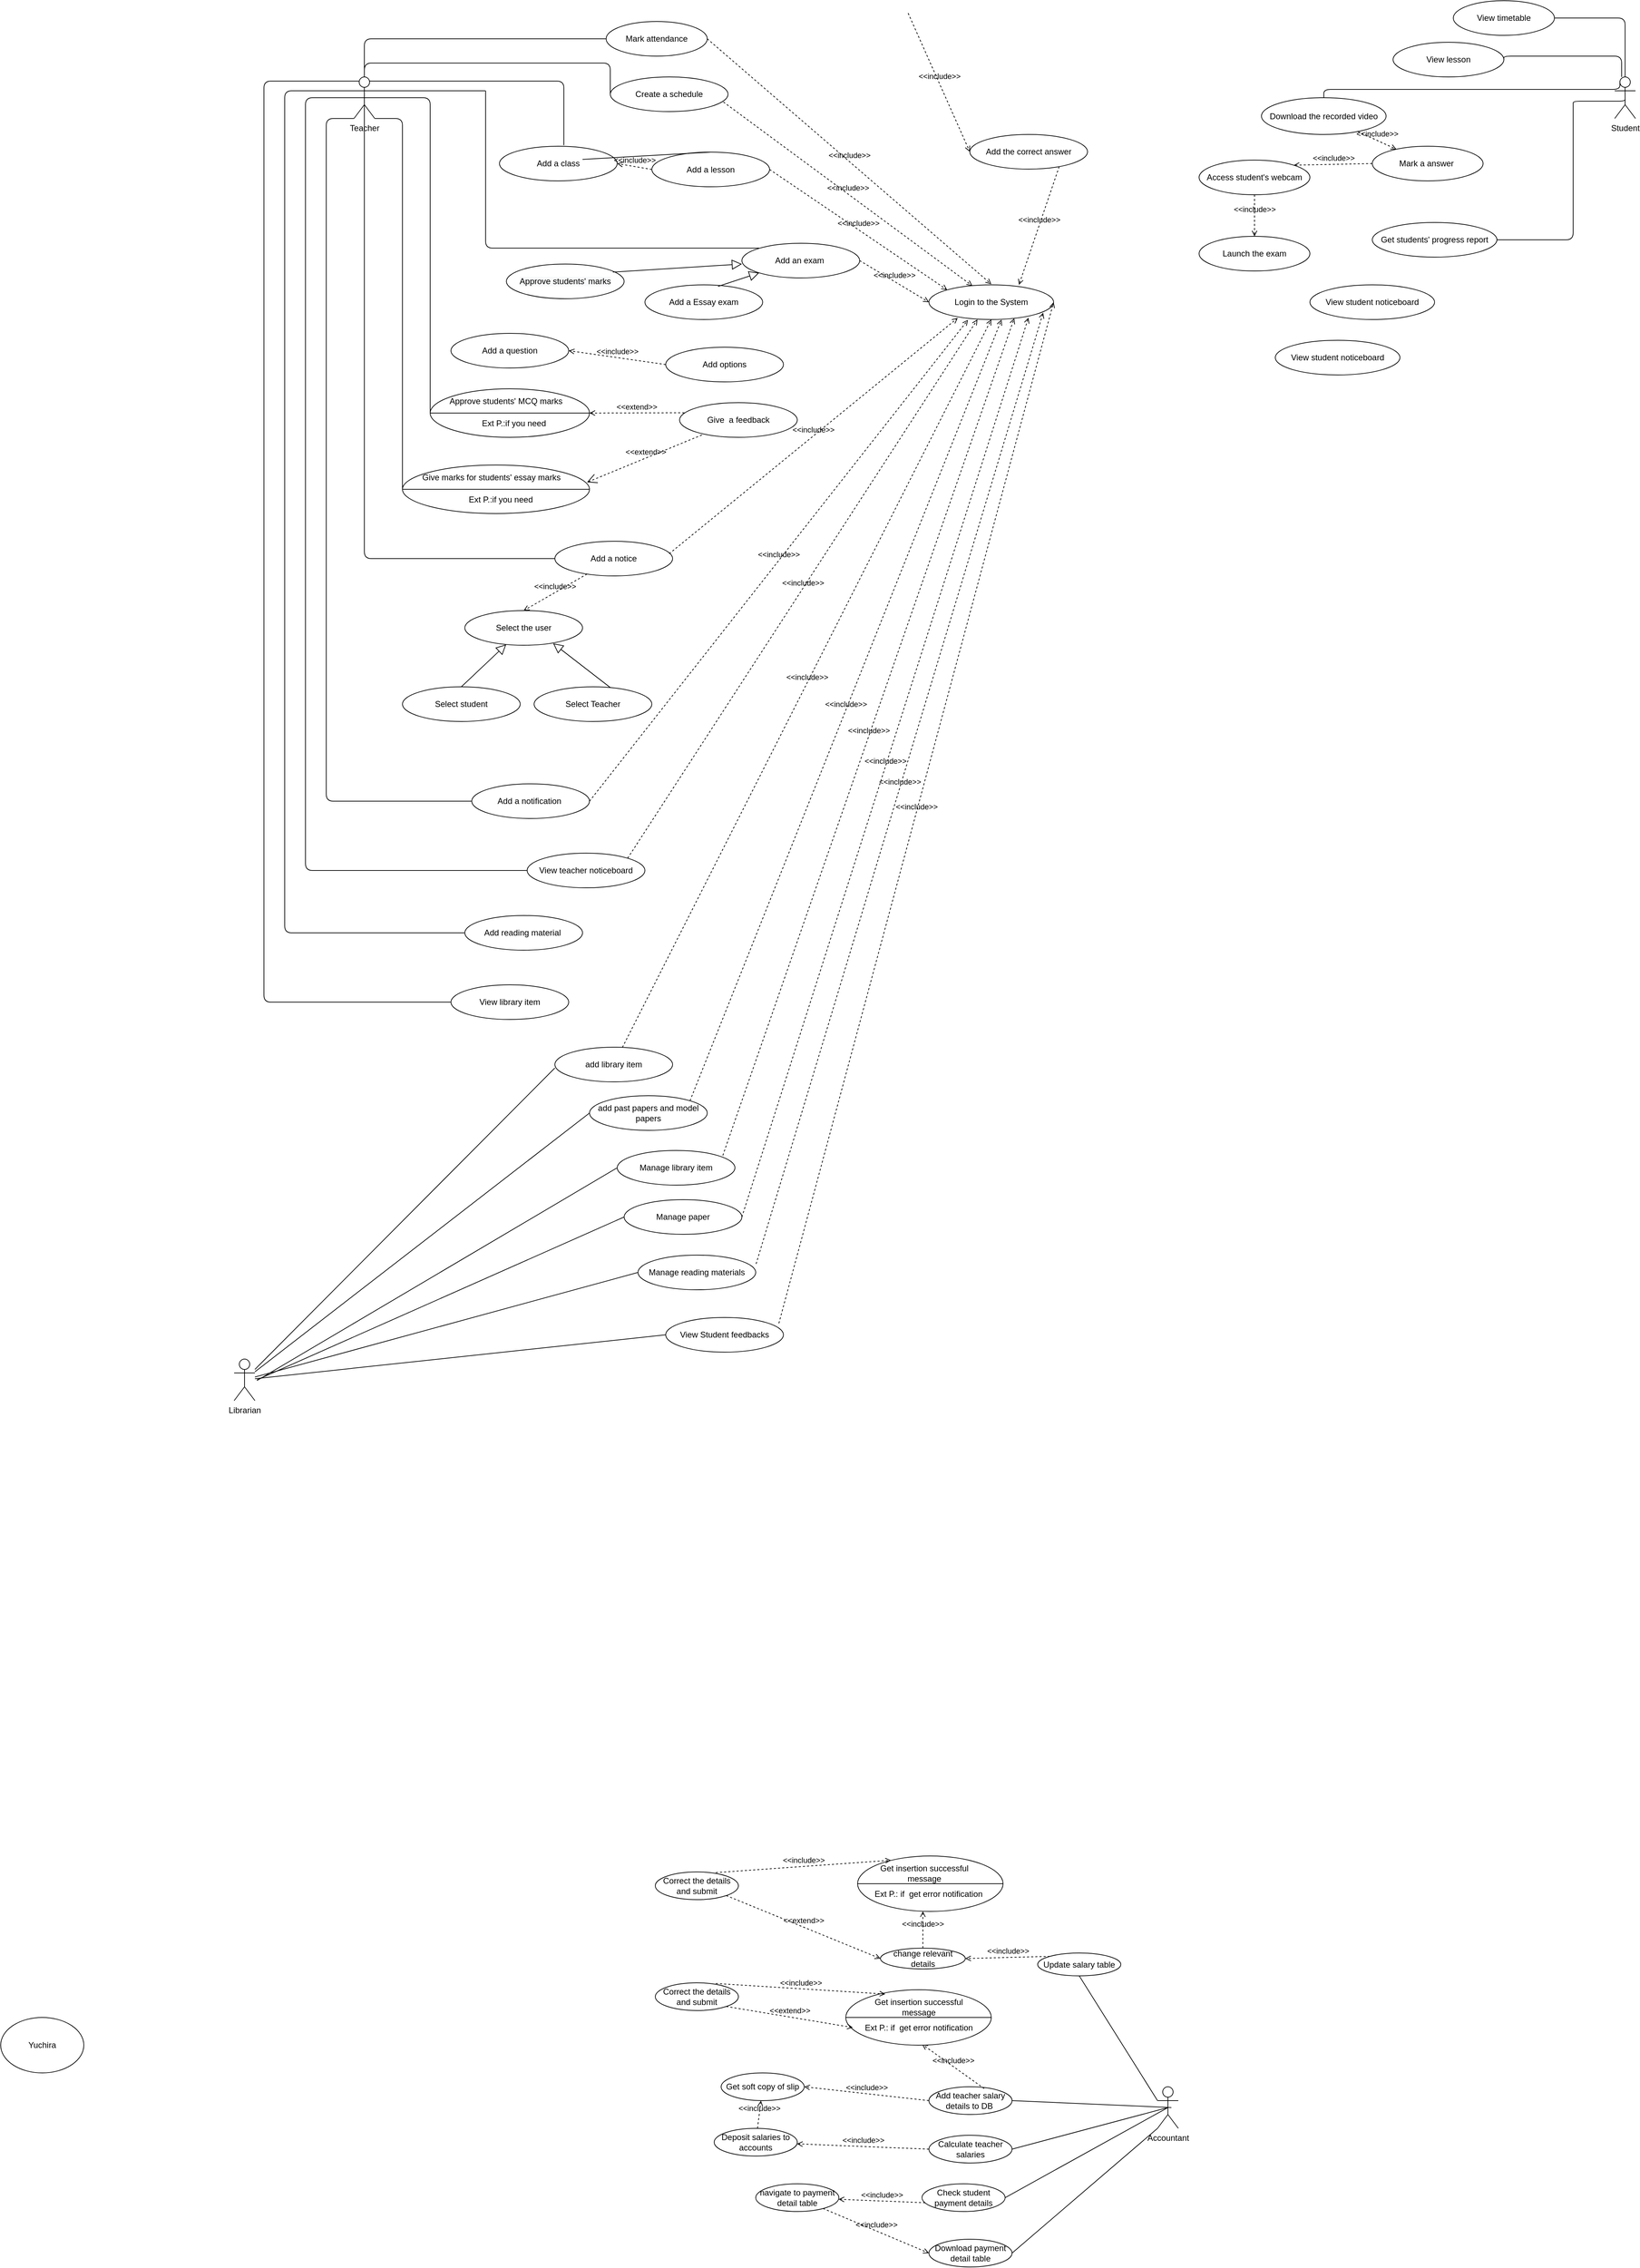 <mxfile version="14.9.8" type="github">
  <diagram id="4McjJYbZN8BIUwtswG4Y" name="Page-1">
    <mxGraphModel dx="2048" dy="686" grid="1" gridSize="10" guides="1" tooltips="1" connect="1" arrows="1" fold="1" page="1" pageScale="1" pageWidth="827" pageHeight="1169" math="0" shadow="0">
      <root>
        <mxCell id="0" />
        <mxCell id="1" parent="0" />
        <mxCell id="UF2nYOWphOUwnpRi0saQ-10" value="Teacher" style="shape=umlActor;verticalLabelPosition=bottom;verticalAlign=top;html=1;outlineConnect=0;" vertex="1" parent="1">
          <mxGeometry x="-280" y="180" width="30" height="60" as="geometry" />
        </mxCell>
        <mxCell id="UF2nYOWphOUwnpRi0saQ-15" value="Mark attendance" style="ellipse;whiteSpace=wrap;html=1;" vertex="1" parent="1">
          <mxGeometry x="84" y="100" width="146" height="50" as="geometry" />
        </mxCell>
        <mxCell id="UF2nYOWphOUwnpRi0saQ-16" value="Login to the System" style="ellipse;whiteSpace=wrap;html=1;" vertex="1" parent="1">
          <mxGeometry x="550" y="480" width="180" height="50" as="geometry" />
        </mxCell>
        <mxCell id="UF2nYOWphOUwnpRi0saQ-17" value="&amp;lt;&amp;lt;include&amp;gt;&amp;gt;" style="html=1;verticalAlign=bottom;labelBackgroundColor=none;endArrow=open;endFill=0;dashed=1;exitX=1;exitY=0.5;exitDx=0;exitDy=0;" edge="1" parent="1" source="UF2nYOWphOUwnpRi0saQ-15">
          <mxGeometry width="160" relative="1" as="geometry">
            <mxPoint x="110" y="100" as="sourcePoint" />
            <mxPoint x="640" y="479" as="targetPoint" />
          </mxGeometry>
        </mxCell>
        <mxCell id="UF2nYOWphOUwnpRi0saQ-20" value="Create a schedule" style="ellipse;whiteSpace=wrap;html=1;" vertex="1" parent="1">
          <mxGeometry x="90" y="180" width="170" height="50" as="geometry" />
        </mxCell>
        <mxCell id="UF2nYOWphOUwnpRi0saQ-21" value="&amp;lt;&amp;lt;include&amp;gt;&amp;gt;" style="html=1;verticalAlign=bottom;labelBackgroundColor=none;endArrow=open;endFill=0;dashed=1;exitX=0.961;exitY=0.724;exitDx=0;exitDy=0;entryX=0.348;entryY=0.028;entryDx=0;entryDy=0;exitPerimeter=0;entryPerimeter=0;" edge="1" parent="1" source="UF2nYOWphOUwnpRi0saQ-20" target="UF2nYOWphOUwnpRi0saQ-16">
          <mxGeometry width="160" relative="1" as="geometry">
            <mxPoint x="310" y="210" as="sourcePoint" />
            <mxPoint x="610" y="460" as="targetPoint" />
          </mxGeometry>
        </mxCell>
        <mxCell id="UF2nYOWphOUwnpRi0saQ-31" value="Add a lesson" style="ellipse;whiteSpace=wrap;html=1;" vertex="1" parent="1">
          <mxGeometry x="150" y="288.5" width="170" height="50" as="geometry" />
        </mxCell>
        <mxCell id="UF2nYOWphOUwnpRi0saQ-32" value="&amp;lt;&amp;lt;include&amp;gt;&amp;gt;" style="html=1;verticalAlign=bottom;labelBackgroundColor=none;endArrow=open;endFill=0;dashed=1;entryX=0;entryY=0;entryDx=0;entryDy=0;exitX=1;exitY=0.5;exitDx=0;exitDy=0;" edge="1" parent="1" source="UF2nYOWphOUwnpRi0saQ-31" target="UF2nYOWphOUwnpRi0saQ-16">
          <mxGeometry width="160" relative="1" as="geometry">
            <mxPoint x="390" y="220" as="sourcePoint" />
            <mxPoint x="550" y="220" as="targetPoint" />
          </mxGeometry>
        </mxCell>
        <mxCell id="UF2nYOWphOUwnpRi0saQ-33" value="Add a class" style="ellipse;whiteSpace=wrap;html=1;" vertex="1" parent="1">
          <mxGeometry x="-70" y="280" width="170" height="50" as="geometry" />
        </mxCell>
        <mxCell id="UF2nYOWphOUwnpRi0saQ-34" value="&amp;lt;&amp;lt;include&amp;gt;&amp;gt;" style="html=1;verticalAlign=bottom;labelBackgroundColor=none;endArrow=open;endFill=0;dashed=1;exitX=0;exitY=0.5;exitDx=0;exitDy=0;entryX=1;entryY=0.5;entryDx=0;entryDy=0;" edge="1" parent="1" source="UF2nYOWphOUwnpRi0saQ-31" target="UF2nYOWphOUwnpRi0saQ-33">
          <mxGeometry width="160" relative="1" as="geometry">
            <mxPoint x="330" y="290" as="sourcePoint" />
            <mxPoint x="490" y="290" as="targetPoint" />
          </mxGeometry>
        </mxCell>
        <mxCell id="UF2nYOWphOUwnpRi0saQ-37" value="Add an exam&amp;nbsp;" style="ellipse;whiteSpace=wrap;html=1;" vertex="1" parent="1">
          <mxGeometry x="280" y="420" width="170" height="50" as="geometry" />
        </mxCell>
        <mxCell id="UF2nYOWphOUwnpRi0saQ-38" value="&amp;lt;&amp;lt;include&amp;gt;&amp;gt;" style="html=1;verticalAlign=bottom;labelBackgroundColor=none;endArrow=open;endFill=0;dashed=1;exitX=1;exitY=0.5;exitDx=0;exitDy=0;entryX=0;entryY=0.5;entryDx=0;entryDy=0;" edge="1" parent="1" source="UF2nYOWphOUwnpRi0saQ-37" target="UF2nYOWphOUwnpRi0saQ-16">
          <mxGeometry width="160" relative="1" as="geometry">
            <mxPoint x="400" y="440" as="sourcePoint" />
            <mxPoint x="560" y="500" as="targetPoint" />
          </mxGeometry>
        </mxCell>
        <mxCell id="UF2nYOWphOUwnpRi0saQ-39" value="&lt;span style=&quot;color: rgb(0 , 0 , 0) ; font-family: &amp;#34;helvetica&amp;#34; ; font-size: 12px ; font-style: normal ; font-weight: 400 ; letter-spacing: normal ; text-align: center ; text-indent: 0px ; text-transform: none ; word-spacing: 0px ; background-color: rgb(248 , 249 , 250) ; display: inline ; float: none&quot;&gt;Approve students&#39; marks&lt;/span&gt;" style="ellipse;whiteSpace=wrap;html=1;" vertex="1" parent="1">
          <mxGeometry x="-60" y="450" width="170" height="50" as="geometry" />
        </mxCell>
        <mxCell id="UF2nYOWphOUwnpRi0saQ-40" value="Add a Essay exam" style="ellipse;whiteSpace=wrap;html=1;" vertex="1" parent="1">
          <mxGeometry x="140" y="480" width="170" height="50" as="geometry" />
        </mxCell>
        <mxCell id="UF2nYOWphOUwnpRi0saQ-43" value="" style="edgeStyle=none;html=1;endSize=12;endArrow=block;endFill=0;exitX=0.904;exitY=0.232;exitDx=0;exitDy=0;exitPerimeter=0;" edge="1" parent="1" source="UF2nYOWphOUwnpRi0saQ-39">
          <mxGeometry width="160" relative="1" as="geometry">
            <mxPoint x="310" y="630" as="sourcePoint" />
            <mxPoint x="280" y="450" as="targetPoint" />
          </mxGeometry>
        </mxCell>
        <mxCell id="UF2nYOWphOUwnpRi0saQ-44" value="" style="edgeStyle=none;html=1;endSize=12;endArrow=block;endFill=0;exitX=0.621;exitY=0.045;exitDx=0;exitDy=0;entryX=0;entryY=1;entryDx=0;entryDy=0;exitPerimeter=0;" edge="1" parent="1" source="UF2nYOWphOUwnpRi0saQ-40" target="UF2nYOWphOUwnpRi0saQ-37">
          <mxGeometry width="160" relative="1" as="geometry">
            <mxPoint x="510" y="480" as="sourcePoint" />
            <mxPoint x="410" y="463" as="targetPoint" />
          </mxGeometry>
        </mxCell>
        <mxCell id="UF2nYOWphOUwnpRi0saQ-45" value="&lt;span&gt;Add options&lt;/span&gt;" style="ellipse;whiteSpace=wrap;html=1;" vertex="1" parent="1">
          <mxGeometry x="170" y="570" width="170" height="50" as="geometry" />
        </mxCell>
        <mxCell id="UF2nYOWphOUwnpRi0saQ-46" value="&amp;lt;&amp;lt;include&amp;gt;&amp;gt;" style="html=1;verticalAlign=bottom;labelBackgroundColor=none;endArrow=open;endFill=0;dashed=1;entryX=0;entryY=0.5;entryDx=0;entryDy=0;" edge="1" parent="1" target="UF2nYOWphOUwnpRi0saQ-139">
          <mxGeometry width="160" relative="1" as="geometry">
            <mxPoint x="520" y="88" as="sourcePoint" />
            <mxPoint x="640" y="600" as="targetPoint" />
          </mxGeometry>
        </mxCell>
        <mxCell id="UF2nYOWphOUwnpRi0saQ-48" value="Give&amp;nbsp; a feedback" style="ellipse;whiteSpace=wrap;html=1;" vertex="1" parent="1">
          <mxGeometry x="190" y="650" width="170" height="50" as="geometry" />
        </mxCell>
        <mxCell id="UF2nYOWphOUwnpRi0saQ-49" value="&amp;lt;&amp;lt;extend&amp;gt;&amp;gt;" style="html=1;verticalAlign=bottom;labelBackgroundColor=none;endArrow=open;endFill=0;dashed=1;exitX=0.041;exitY=0.292;exitDx=0;exitDy=0;exitPerimeter=0;" edge="1" parent="1" source="UF2nYOWphOUwnpRi0saQ-48" target="UF2nYOWphOUwnpRi0saQ-47">
          <mxGeometry width="160" relative="1" as="geometry">
            <mxPoint x="120" y="700" as="sourcePoint" />
            <mxPoint x="120" y="595" as="targetPoint" />
          </mxGeometry>
        </mxCell>
        <mxCell id="UF2nYOWphOUwnpRi0saQ-54" value="" style="group" vertex="1" connectable="0" parent="1">
          <mxGeometry x="-170" y="630" width="230" height="70" as="geometry" />
        </mxCell>
        <mxCell id="UF2nYOWphOUwnpRi0saQ-47" value="" style="ellipse;whiteSpace=wrap;html=1;" vertex="1" parent="UF2nYOWphOUwnpRi0saQ-54">
          <mxGeometry width="230.0" height="70" as="geometry" />
        </mxCell>
        <mxCell id="UF2nYOWphOUwnpRi0saQ-53" value="" style="group" vertex="1" connectable="0" parent="UF2nYOWphOUwnpRi0saQ-54">
          <mxGeometry x="23" y="5" width="207.0" height="55" as="geometry" />
        </mxCell>
        <mxCell id="UF2nYOWphOUwnpRi0saQ-50" value="" style="endArrow=none;html=1;exitX=0;exitY=0.5;exitDx=0;exitDy=0;" edge="1" parent="UF2nYOWphOUwnpRi0saQ-53" source="UF2nYOWphOUwnpRi0saQ-47">
          <mxGeometry width="50" height="50" relative="1" as="geometry">
            <mxPoint x="23" y="65" as="sourcePoint" />
            <mxPoint x="207.0" y="30" as="targetPoint" />
          </mxGeometry>
        </mxCell>
        <mxCell id="UF2nYOWphOUwnpRi0saQ-51" value="Approve students&#39; MCQ marks" style="text;html=1;strokeColor=none;fillColor=none;align=center;verticalAlign=middle;whiteSpace=wrap;rounded=0;" vertex="1" parent="UF2nYOWphOUwnpRi0saQ-53">
          <mxGeometry width="172.5" height="25" as="geometry" />
        </mxCell>
        <mxCell id="UF2nYOWphOUwnpRi0saQ-52" value="Ext P.:if you need" style="text;html=1;strokeColor=none;fillColor=none;align=center;verticalAlign=middle;whiteSpace=wrap;rounded=0;" vertex="1" parent="UF2nYOWphOUwnpRi0saQ-53">
          <mxGeometry x="23" y="35" width="149.5" height="20" as="geometry" />
        </mxCell>
        <mxCell id="UF2nYOWphOUwnpRi0saQ-78" value="" style="group" vertex="1" connectable="0" parent="1">
          <mxGeometry x="-210" y="740" width="270" height="70" as="geometry" />
        </mxCell>
        <mxCell id="UF2nYOWphOUwnpRi0saQ-79" value="" style="ellipse;whiteSpace=wrap;html=1;" vertex="1" parent="UF2nYOWphOUwnpRi0saQ-78">
          <mxGeometry width="270.0" height="70" as="geometry" />
        </mxCell>
        <mxCell id="UF2nYOWphOUwnpRi0saQ-80" value="" style="group" vertex="1" connectable="0" parent="UF2nYOWphOUwnpRi0saQ-78">
          <mxGeometry x="27" y="5.0" width="243.0" height="55.0" as="geometry" />
        </mxCell>
        <mxCell id="UF2nYOWphOUwnpRi0saQ-81" value="" style="endArrow=none;html=1;exitX=0;exitY=0.5;exitDx=0;exitDy=0;" edge="1" parent="UF2nYOWphOUwnpRi0saQ-80" source="UF2nYOWphOUwnpRi0saQ-79">
          <mxGeometry width="50" height="50" relative="1" as="geometry">
            <mxPoint x="27" y="65.0" as="sourcePoint" />
            <mxPoint x="243.0" y="30" as="targetPoint" />
          </mxGeometry>
        </mxCell>
        <mxCell id="UF2nYOWphOUwnpRi0saQ-82" value="Give marks for students&#39; essay marks" style="text;html=1;strokeColor=none;fillColor=none;align=center;verticalAlign=middle;whiteSpace=wrap;rounded=0;" vertex="1" parent="UF2nYOWphOUwnpRi0saQ-80">
          <mxGeometry width="202.5" height="25.0" as="geometry" />
        </mxCell>
        <mxCell id="UF2nYOWphOUwnpRi0saQ-83" value="Ext P.:if you need" style="text;html=1;strokeColor=none;fillColor=none;align=center;verticalAlign=middle;whiteSpace=wrap;rounded=0;" vertex="1" parent="UF2nYOWphOUwnpRi0saQ-80">
          <mxGeometry x="27" y="35" width="175.5" height="20.0" as="geometry" />
        </mxCell>
        <mxCell id="UF2nYOWphOUwnpRi0saQ-85" value="&amp;lt;&amp;lt;extend&amp;gt;&amp;gt;" style="edgeStyle=none;html=1;startArrow=open;endArrow=none;startSize=12;verticalAlign=bottom;dashed=1;labelBackgroundColor=none;exitX=0.987;exitY=0.355;exitDx=0;exitDy=0;exitPerimeter=0;" edge="1" parent="1" source="UF2nYOWphOUwnpRi0saQ-79" target="UF2nYOWphOUwnpRi0saQ-48">
          <mxGeometry width="160" relative="1" as="geometry">
            <mxPoint x="70" y="770" as="sourcePoint" />
            <mxPoint x="260" y="715" as="targetPoint" />
          </mxGeometry>
        </mxCell>
        <mxCell id="UF2nYOWphOUwnpRi0saQ-89" value="Add a notice" style="ellipse;whiteSpace=wrap;html=1;" vertex="1" parent="1">
          <mxGeometry x="10" y="850" width="170" height="50" as="geometry" />
        </mxCell>
        <mxCell id="UF2nYOWphOUwnpRi0saQ-91" value="&amp;lt;&amp;lt;include&amp;gt;&amp;gt;" style="edgeStyle=none;html=1;endArrow=open;verticalAlign=bottom;dashed=1;labelBackgroundColor=none;exitX=0.971;exitY=0.36;exitDx=0;exitDy=0;exitPerimeter=0;entryX=0.231;entryY=0.956;entryDx=0;entryDy=0;entryPerimeter=0;" edge="1" parent="1" source="UF2nYOWphOUwnpRi0saQ-89" target="UF2nYOWphOUwnpRi0saQ-16">
          <mxGeometry width="160" relative="1" as="geometry">
            <mxPoint x="250" y="795" as="sourcePoint" />
            <mxPoint x="630" y="530" as="targetPoint" />
          </mxGeometry>
        </mxCell>
        <mxCell id="UF2nYOWphOUwnpRi0saQ-94" value="Add a notification&amp;nbsp;" style="ellipse;whiteSpace=wrap;html=1;" vertex="1" parent="1">
          <mxGeometry x="-110" y="1200" width="170" height="50" as="geometry" />
        </mxCell>
        <mxCell id="UF2nYOWphOUwnpRi0saQ-95" value="&amp;lt;&amp;lt;include&amp;gt;&amp;gt;" style="edgeStyle=none;html=1;endArrow=open;verticalAlign=bottom;dashed=1;labelBackgroundColor=none;exitX=1;exitY=0.5;exitDx=0;exitDy=0;entryX=0.313;entryY=1.012;entryDx=0;entryDy=0;entryPerimeter=0;" edge="1" parent="1" source="UF2nYOWphOUwnpRi0saQ-94" target="UF2nYOWphOUwnpRi0saQ-16">
          <mxGeometry width="160" relative="1" as="geometry">
            <mxPoint x="280" y="845" as="sourcePoint" />
            <mxPoint x="660" y="530" as="targetPoint" />
          </mxGeometry>
        </mxCell>
        <mxCell id="UF2nYOWphOUwnpRi0saQ-96" value="View teacher noticeboard" style="ellipse;whiteSpace=wrap;html=1;" vertex="1" parent="1">
          <mxGeometry x="-30" y="1300" width="170" height="50" as="geometry" />
        </mxCell>
        <mxCell id="UF2nYOWphOUwnpRi0saQ-97" value="&amp;lt;&amp;lt;include&amp;gt;&amp;gt;" style="edgeStyle=none;html=1;endArrow=open;verticalAlign=bottom;dashed=1;labelBackgroundColor=none;exitX=1;exitY=0;exitDx=0;exitDy=0;entryX=0.389;entryY=1;entryDx=0;entryDy=0;entryPerimeter=0;" edge="1" parent="1" source="UF2nYOWphOUwnpRi0saQ-96" target="UF2nYOWphOUwnpRi0saQ-16">
          <mxGeometry width="160" relative="1" as="geometry">
            <mxPoint x="248" y="895" as="sourcePoint" />
            <mxPoint x="700" y="520" as="targetPoint" />
          </mxGeometry>
        </mxCell>
        <mxCell id="UF2nYOWphOUwnpRi0saQ-100" value="Select the user" style="ellipse;whiteSpace=wrap;html=1;" vertex="1" parent="1">
          <mxGeometry x="-120" y="950" width="170" height="50" as="geometry" />
        </mxCell>
        <mxCell id="UF2nYOWphOUwnpRi0saQ-101" value="&amp;lt;&amp;lt;include&amp;gt;&amp;gt;" style="html=1;verticalAlign=bottom;labelBackgroundColor=none;endArrow=open;endFill=0;dashed=1;entryX=0.5;entryY=0;entryDx=0;entryDy=0;" edge="1" parent="1" source="UF2nYOWphOUwnpRi0saQ-89" target="UF2nYOWphOUwnpRi0saQ-100">
          <mxGeometry width="160" relative="1" as="geometry">
            <mxPoint y="920" as="sourcePoint" />
            <mxPoint x="40" y="920" as="targetPoint" />
          </mxGeometry>
        </mxCell>
        <mxCell id="UF2nYOWphOUwnpRi0saQ-103" value="Select Teacher" style="ellipse;whiteSpace=wrap;html=1;" vertex="1" parent="1">
          <mxGeometry x="-20" y="1060" width="170" height="50" as="geometry" />
        </mxCell>
        <mxCell id="UF2nYOWphOUwnpRi0saQ-104" value="Select student" style="ellipse;whiteSpace=wrap;html=1;" vertex="1" parent="1">
          <mxGeometry x="-210" y="1060" width="170" height="50" as="geometry" />
        </mxCell>
        <mxCell id="UF2nYOWphOUwnpRi0saQ-105" value="" style="edgeStyle=none;html=1;endSize=12;endArrow=block;endFill=0;exitX=0.5;exitY=0;exitDx=0;exitDy=0;" edge="1" parent="1" source="UF2nYOWphOUwnpRi0saQ-104" target="UF2nYOWphOUwnpRi0saQ-100">
          <mxGeometry width="160" relative="1" as="geometry">
            <mxPoint x="-190" y="1210" as="sourcePoint" />
            <mxPoint x="-30" y="1210" as="targetPoint" />
          </mxGeometry>
        </mxCell>
        <mxCell id="UF2nYOWphOUwnpRi0saQ-106" value="" style="edgeStyle=none;html=1;endSize=12;endArrow=block;endFill=0;entryX=0.75;entryY=0.946;entryDx=0;entryDy=0;entryPerimeter=0;exitX=0.649;exitY=0.026;exitDx=0;exitDy=0;exitPerimeter=0;" edge="1" parent="1" source="UF2nYOWphOUwnpRi0saQ-103" target="UF2nYOWphOUwnpRi0saQ-100">
          <mxGeometry width="160" relative="1" as="geometry">
            <mxPoint x="50" y="1010" as="sourcePoint" />
            <mxPoint x="210" y="1010" as="targetPoint" />
          </mxGeometry>
        </mxCell>
        <mxCell id="UF2nYOWphOUwnpRi0saQ-108" value="Add reading material&amp;nbsp;" style="ellipse;whiteSpace=wrap;html=1;" vertex="1" parent="1">
          <mxGeometry x="-120" y="1390" width="170" height="50" as="geometry" />
        </mxCell>
        <mxCell id="UF2nYOWphOUwnpRi0saQ-109" value="View library item" style="ellipse;whiteSpace=wrap;html=1;" vertex="1" parent="1">
          <mxGeometry x="-140" y="1490" width="170" height="50" as="geometry" />
        </mxCell>
        <mxCell id="UF2nYOWphOUwnpRi0saQ-110" value="Add teacher salary details to DB&amp;nbsp;" style="ellipse;whiteSpace=wrap;html=1;strokeWidth=1;" vertex="1" parent="1">
          <mxGeometry x="550" y="3080" width="120" height="40" as="geometry" />
        </mxCell>
        <mxCell id="UF2nYOWphOUwnpRi0saQ-111" value="Yuchira" style="ellipse;whiteSpace=wrap;html=1;" vertex="1" parent="1">
          <mxGeometry x="-790" y="2980" width="120" height="80" as="geometry" />
        </mxCell>
        <mxCell id="yfyCStu62ScCuLOECi7d-1" value="Accountant" style="shape=umlActor;verticalLabelPosition=bottom;verticalAlign=top;html=1;outlineConnect=0;strokeWidth=1;" vertex="1" parent="1">
          <mxGeometry x="880" y="3080" width="30" height="60" as="geometry" />
        </mxCell>
        <mxCell id="UF2nYOWphOUwnpRi0saQ-112" value="" style="edgeStyle=elbowEdgeStyle;html=1;endArrow=none;elbow=vertical;entryX=0.25;entryY=0.1;entryDx=0;entryDy=0;entryPerimeter=0;" edge="1" parent="1" source="UF2nYOWphOUwnpRi0saQ-109" target="UF2nYOWphOUwnpRi0saQ-10">
          <mxGeometry width="100" height="75" relative="1" as="geometry">
            <mxPoint x="-340" y="1405" as="sourcePoint" />
            <mxPoint x="-360" y="220" as="targetPoint" />
            <Array as="points">
              <mxPoint x="-410" y="1480" />
            </Array>
          </mxGeometry>
        </mxCell>
        <mxCell id="yfyCStu62ScCuLOECi7d-3" value="" style="endArrow=none;html=1;rounded=0;exitX=1;exitY=0.5;exitDx=0;exitDy=0;strokeWidth=1;" edge="1" parent="1" source="UF2nYOWphOUwnpRi0saQ-110">
          <mxGeometry width="50" height="50" relative="1" as="geometry">
            <mxPoint x="310" y="3240" as="sourcePoint" />
            <mxPoint x="900" y="3110" as="targetPoint" />
          </mxGeometry>
        </mxCell>
        <mxCell id="UF2nYOWphOUwnpRi0saQ-114" value="" style="edgeStyle=elbowEdgeStyle;html=1;endArrow=none;elbow=vertical;exitX=0;exitY=0.5;exitDx=0;exitDy=0;entryX=0;entryY=0.333;entryDx=0;entryDy=0;entryPerimeter=0;" edge="1" parent="1" source="UF2nYOWphOUwnpRi0saQ-108" target="UF2nYOWphOUwnpRi0saQ-10">
          <mxGeometry width="100" height="75" relative="1" as="geometry">
            <mxPoint x="-220" y="1405" as="sourcePoint" />
            <mxPoint x="-120" y="1330" as="targetPoint" />
            <Array as="points">
              <mxPoint x="-380" y="860" />
            </Array>
          </mxGeometry>
        </mxCell>
        <mxCell id="yfyCStu62ScCuLOECi7d-4" value="Get soft copy of slip" style="ellipse;whiteSpace=wrap;html=1;strokeWidth=1;" vertex="1" parent="1">
          <mxGeometry x="250" y="3060" width="120" height="40" as="geometry" />
        </mxCell>
        <mxCell id="UF2nYOWphOUwnpRi0saQ-115" value="" style="edgeStyle=elbowEdgeStyle;html=1;endArrow=none;elbow=vertical;exitX=0;exitY=0.5;exitDx=0;exitDy=0;entryX=0.5;entryY=0.5;entryDx=0;entryDy=0;entryPerimeter=0;" edge="1" parent="1" source="UF2nYOWphOUwnpRi0saQ-96" target="UF2nYOWphOUwnpRi0saQ-10">
          <mxGeometry width="100" height="75" relative="1" as="geometry">
            <mxPoint x="-230" y="1335" as="sourcePoint" />
            <mxPoint x="-280" y="280" as="targetPoint" />
            <Array as="points">
              <mxPoint x="-350" y="780" />
            </Array>
          </mxGeometry>
        </mxCell>
        <mxCell id="yfyCStu62ScCuLOECi7d-6" value="&amp;lt;&amp;lt;include&amp;gt;&amp;gt;" style="html=1;verticalAlign=bottom;labelBackgroundColor=none;endArrow=open;endFill=0;dashed=1;rounded=0;strokeWidth=1;" edge="1" parent="1" source="yfyCStu62ScCuLOECi7d-9" target="yfyCStu62ScCuLOECi7d-4">
          <mxGeometry width="160" relative="1" as="geometry">
            <mxPoint x="240" y="3170" as="sourcePoint" />
            <mxPoint x="400" y="3170" as="targetPoint" />
          </mxGeometry>
        </mxCell>
        <mxCell id="UF2nYOWphOUwnpRi0saQ-116" value="" style="edgeStyle=elbowEdgeStyle;html=1;endArrow=none;elbow=vertical;exitX=0;exitY=0.5;exitDx=0;exitDy=0;entryX=0;entryY=1;entryDx=0;entryDy=0;entryPerimeter=0;" edge="1" parent="1" source="UF2nYOWphOUwnpRi0saQ-94" target="UF2nYOWphOUwnpRi0saQ-10">
          <mxGeometry width="100" height="75" relative="1" as="geometry">
            <mxPoint x="-260" y="1015" as="sourcePoint" />
            <mxPoint x="-160" y="940" as="targetPoint" />
            <Array as="points">
              <mxPoint x="-320" y="1190" />
            </Array>
          </mxGeometry>
        </mxCell>
        <mxCell id="yfyCStu62ScCuLOECi7d-7" value="Calculate teacher salaries" style="ellipse;whiteSpace=wrap;html=1;strokeWidth=1;" vertex="1" parent="1">
          <mxGeometry x="550" y="3150" width="120" height="40" as="geometry" />
        </mxCell>
        <mxCell id="UF2nYOWphOUwnpRi0saQ-117" value="" style="edgeStyle=elbowEdgeStyle;html=1;endArrow=none;elbow=vertical;entryX=0.5;entryY=0.5;entryDx=0;entryDy=0;entryPerimeter=0;exitX=0;exitY=0.5;exitDx=0;exitDy=0;" edge="1" parent="1" source="UF2nYOWphOUwnpRi0saQ-89" target="UF2nYOWphOUwnpRi0saQ-10">
          <mxGeometry width="100" height="75" relative="1" as="geometry">
            <mxPoint x="-200" y="815" as="sourcePoint" />
            <mxPoint x="-100" y="740" as="targetPoint" />
            <Array as="points">
              <mxPoint x="-220" y="875" />
            </Array>
          </mxGeometry>
        </mxCell>
        <mxCell id="yfyCStu62ScCuLOECi7d-8" value="" style="endArrow=none;html=1;rounded=0;exitX=1;exitY=0.5;exitDx=0;exitDy=0;entryX=0.5;entryY=0.5;entryDx=0;entryDy=0;entryPerimeter=0;strokeWidth=1;" edge="1" parent="1" source="yfyCStu62ScCuLOECi7d-7" target="yfyCStu62ScCuLOECi7d-1">
          <mxGeometry width="50" height="50" relative="1" as="geometry">
            <mxPoint x="297.5" y="3310" as="sourcePoint" />
            <mxPoint x="770" y="3130" as="targetPoint" />
            <Array as="points" />
          </mxGeometry>
        </mxCell>
        <mxCell id="UF2nYOWphOUwnpRi0saQ-120" value="" style="edgeStyle=elbowEdgeStyle;html=1;endArrow=none;elbow=vertical;exitX=0;exitY=0.5;exitDx=0;exitDy=0;entryX=0.5;entryY=0.5;entryDx=0;entryDy=0;entryPerimeter=0;" edge="1" parent="1" source="UF2nYOWphOUwnpRi0saQ-47" target="UF2nYOWphOUwnpRi0saQ-10">
          <mxGeometry width="100" height="75" relative="1" as="geometry">
            <mxPoint x="-170" y="555" as="sourcePoint" />
            <mxPoint x="-250" y="200" as="targetPoint" />
            <Array as="points">
              <mxPoint x="-190" y="210" />
              <mxPoint x="-140" y="200" />
            </Array>
          </mxGeometry>
        </mxCell>
        <mxCell id="yfyCStu62ScCuLOECi7d-9" value="Deposit salaries to accounts" style="ellipse;whiteSpace=wrap;html=1;strokeWidth=1;" vertex="1" parent="1">
          <mxGeometry x="240" y="3140" width="120" height="40" as="geometry" />
        </mxCell>
        <mxCell id="UF2nYOWphOUwnpRi0saQ-121" value="" style="edgeStyle=elbowEdgeStyle;html=1;endArrow=none;elbow=vertical;entryX=1;entryY=1;entryDx=0;entryDy=0;entryPerimeter=0;exitX=0;exitY=0.5;exitDx=0;exitDy=0;" edge="1" parent="1" source="UF2nYOWphOUwnpRi0saQ-79" target="UF2nYOWphOUwnpRi0saQ-10">
          <mxGeometry width="100" height="75" relative="1" as="geometry">
            <mxPoint x="-160" y="690" as="sourcePoint" />
            <mxPoint x="-130" y="320" as="targetPoint" />
            <Array as="points">
              <mxPoint x="-200" y="240" />
            </Array>
          </mxGeometry>
        </mxCell>
        <mxCell id="yfyCStu62ScCuLOECi7d-10" value="&amp;lt;&amp;lt;include&amp;gt;&amp;gt;" style="html=1;verticalAlign=bottom;labelBackgroundColor=none;endArrow=open;endFill=0;dashed=1;rounded=0;exitX=0;exitY=0.5;exitDx=0;exitDy=0;strokeWidth=1;" edge="1" parent="1" target="yfyCStu62ScCuLOECi7d-9">
          <mxGeometry width="160" relative="1" as="geometry">
            <mxPoint x="550" y="3170" as="sourcePoint" />
            <mxPoint x="410" y="3230" as="targetPoint" />
          </mxGeometry>
        </mxCell>
        <mxCell id="UF2nYOWphOUwnpRi0saQ-124" value="" style="group" vertex="1" connectable="0" parent="1">
          <mxGeometry x="-250" y="200" width="210" height="227" as="geometry" />
        </mxCell>
        <mxCell id="UF2nYOWphOUwnpRi0saQ-122" value="" style="edgeStyle=elbowEdgeStyle;html=1;endArrow=none;elbow=vertical;entryX=0;entryY=0;entryDx=0;entryDy=0;" edge="1" parent="UF2nYOWphOUwnpRi0saQ-124" target="UF2nYOWphOUwnpRi0saQ-37">
          <mxGeometry width="100" height="75" relative="1" as="geometry">
            <mxPoint x="160" as="sourcePoint" />
            <mxPoint x="290" y="240" as="targetPoint" />
            <Array as="points">
              <mxPoint x="210" y="227" />
            </Array>
          </mxGeometry>
        </mxCell>
        <mxCell id="UF2nYOWphOUwnpRi0saQ-123" value="" style="edgeStyle=elbowEdgeStyle;html=1;endArrow=none;elbow=vertical;" edge="1" parent="UF2nYOWphOUwnpRi0saQ-124">
          <mxGeometry width="160" relative="1" as="geometry">
            <mxPoint as="sourcePoint" />
            <mxPoint x="160" as="targetPoint" />
          </mxGeometry>
        </mxCell>
        <mxCell id="yfyCStu62ScCuLOECi7d-12" value="&amp;lt;&amp;lt;include&amp;gt;&amp;gt;" style="html=1;verticalAlign=bottom;labelBackgroundColor=none;endArrow=open;endFill=0;dashed=1;rounded=0;exitX=0.665;exitY=0.065;exitDx=0;exitDy=0;exitPerimeter=0;strokeWidth=1;" edge="1" parent="1" source="UF2nYOWphOUwnpRi0saQ-110">
          <mxGeometry width="160" relative="1" as="geometry">
            <mxPoint x="640" y="3000" as="sourcePoint" />
            <mxPoint x="540.258" y="3018.826" as="targetPoint" />
          </mxGeometry>
        </mxCell>
        <mxCell id="UF2nYOWphOUwnpRi0saQ-125" value="" style="edgeStyle=elbowEdgeStyle;html=1;endArrow=none;elbow=vertical;entryX=0.75;entryY=0.1;entryDx=0;entryDy=0;entryPerimeter=0;exitX=0.547;exitY=-0.03;exitDx=0;exitDy=0;exitPerimeter=0;" edge="1" parent="1" source="UF2nYOWphOUwnpRi0saQ-33" target="UF2nYOWphOUwnpRi0saQ-10">
          <mxGeometry width="100" height="75" relative="1" as="geometry">
            <mxPoint x="40" y="260" as="sourcePoint" />
            <mxPoint x="70" y="210" as="targetPoint" />
            <Array as="points">
              <mxPoint x="-60" y="186" />
            </Array>
          </mxGeometry>
        </mxCell>
        <mxCell id="yfyCStu62ScCuLOECi7d-14" value="&amp;lt;&amp;lt;include&amp;gt;&amp;gt;" style="html=1;verticalAlign=bottom;labelBackgroundColor=none;endArrow=open;endFill=0;dashed=1;rounded=0;entryX=1;entryY=0.5;entryDx=0;entryDy=0;exitX=0;exitY=0.5;exitDx=0;exitDy=0;strokeWidth=1;" edge="1" parent="1" source="UF2nYOWphOUwnpRi0saQ-110" target="yfyCStu62ScCuLOECi7d-4">
          <mxGeometry width="160" relative="1" as="geometry">
            <mxPoint x="500" y="2990" as="sourcePoint" />
            <mxPoint x="340" y="2990" as="targetPoint" />
          </mxGeometry>
        </mxCell>
        <mxCell id="UF2nYOWphOUwnpRi0saQ-126" value="" style="edgeStyle=elbowEdgeStyle;html=1;endArrow=none;elbow=vertical;entryX=0;entryY=0.5;entryDx=0;entryDy=0;" edge="1" parent="1" target="UF2nYOWphOUwnpRi0saQ-20">
          <mxGeometry width="100" height="75" relative="1" as="geometry">
            <mxPoint x="-265" y="180" as="sourcePoint" />
            <mxPoint x="-60" y="150" as="targetPoint" />
            <Array as="points">
              <mxPoint x="70" y="160" />
              <mxPoint x="-150" y="160" />
              <mxPoint x="50" y="170" />
              <mxPoint x="50" y="170" />
              <mxPoint x="70" y="170" />
              <mxPoint x="50" y="170" />
              <mxPoint x="-140" y="170" />
              <mxPoint x="-80" y="180" />
            </Array>
          </mxGeometry>
        </mxCell>
        <mxCell id="yfyCStu62ScCuLOECi7d-17" value="" style="ellipse;whiteSpace=wrap;html=1;strokeWidth=1;" vertex="1" parent="1">
          <mxGeometry x="430" y="2940" width="210" height="80" as="geometry" />
        </mxCell>
        <mxCell id="UF2nYOWphOUwnpRi0saQ-127" value="" style="edgeStyle=elbowEdgeStyle;html=1;endArrow=none;elbow=vertical;entryX=0;entryY=0.5;entryDx=0;entryDy=0;exitX=0.5;exitY=0;exitDx=0;exitDy=0;exitPerimeter=0;" edge="1" parent="1" source="UF2nYOWphOUwnpRi0saQ-10" target="UF2nYOWphOUwnpRi0saQ-15">
          <mxGeometry width="100" height="75" relative="1" as="geometry">
            <mxPoint x="-80" y="165" as="sourcePoint" />
            <mxPoint x="20" y="90" as="targetPoint" />
            <Array as="points">
              <mxPoint x="-10" y="125" />
              <mxPoint x="-90" y="145" />
            </Array>
          </mxGeometry>
        </mxCell>
        <mxCell id="UF2nYOWphOUwnpRi0saQ-129" value="View timetable" style="ellipse;whiteSpace=wrap;html=1;" vertex="1" parent="1">
          <mxGeometry x="1307" y="70" width="146" height="50" as="geometry" />
        </mxCell>
        <mxCell id="yfyCStu62ScCuLOECi7d-18" value="" style="edgeStyle=none;html=1;endArrow=none;verticalAlign=bottom;rounded=0;entryX=1;entryY=0.5;entryDx=0;entryDy=0;exitX=0;exitY=0.5;exitDx=0;exitDy=0;strokeWidth=1;" edge="1" parent="1" source="yfyCStu62ScCuLOECi7d-17" target="yfyCStu62ScCuLOECi7d-17">
          <mxGeometry width="160" relative="1" as="geometry">
            <mxPoint x="280" y="2960" as="sourcePoint" />
            <mxPoint x="440" y="2960" as="targetPoint" />
          </mxGeometry>
        </mxCell>
        <mxCell id="UF2nYOWphOUwnpRi0saQ-130" value="Student" style="shape=umlActor;verticalLabelPosition=bottom;verticalAlign=top;html=1;outlineConnect=0;" vertex="1" parent="1">
          <mxGeometry x="1540" y="180" width="30" height="60" as="geometry" />
        </mxCell>
        <mxCell id="MyZE4udUvYb97jNHr4G7-1" value="add library item" style="ellipse;whiteSpace=wrap;html=1;" vertex="1" parent="1">
          <mxGeometry x="10" y="1580" width="170" height="50" as="geometry" />
        </mxCell>
        <mxCell id="UF2nYOWphOUwnpRi0saQ-131" value="View lesson" style="ellipse;whiteSpace=wrap;html=1;" vertex="1" parent="1">
          <mxGeometry x="1220" y="130" width="160" height="50" as="geometry" />
        </mxCell>
        <mxCell id="yfyCStu62ScCuLOECi7d-19" value="Get insertion successful message" style="text;html=1;align=center;verticalAlign=middle;whiteSpace=wrap;rounded=0;strokeWidth=1;" vertex="1" parent="1">
          <mxGeometry x="467.5" y="2950" width="135" height="30" as="geometry" />
        </mxCell>
        <mxCell id="UF2nYOWphOUwnpRi0saQ-132" value="" style="endArrow=none;html=1;entryX=0.5;entryY=0;entryDx=0;entryDy=0;" edge="1" parent="1" target="UF2nYOWphOUwnpRi0saQ-31">
          <mxGeometry width="50" height="50" relative="1" as="geometry">
            <mxPoint x="50" y="299" as="sourcePoint" />
            <mxPoint x="50" y="299" as="targetPoint" />
          </mxGeometry>
        </mxCell>
        <mxCell id="MyZE4udUvYb97jNHr4G7-2" value="add past papers and model papers" style="ellipse;whiteSpace=wrap;html=1;" vertex="1" parent="1">
          <mxGeometry x="60" y="1650" width="170" height="50" as="geometry" />
        </mxCell>
        <mxCell id="UF2nYOWphOUwnpRi0saQ-133" value="Mark a answer&amp;nbsp;" style="ellipse;whiteSpace=wrap;html=1;" vertex="1" parent="1">
          <mxGeometry x="1190" y="280" width="160" height="50" as="geometry" />
        </mxCell>
        <mxCell id="yfyCStu62ScCuLOECi7d-21" value="Ext P.: if&amp;nbsp; get error notification" style="text;html=1;align=center;verticalAlign=middle;whiteSpace=wrap;rounded=0;strokeWidth=1;" vertex="1" parent="1">
          <mxGeometry x="452.75" y="2980" width="165" height="30" as="geometry" />
        </mxCell>
        <mxCell id="UF2nYOWphOUwnpRi0saQ-134" value="Launch the exam" style="ellipse;whiteSpace=wrap;html=1;" vertex="1" parent="1">
          <mxGeometry x="940" y="410" width="160" height="50" as="geometry" />
        </mxCell>
        <mxCell id="MyZE4udUvYb97jNHr4G7-3" value="Manage library item" style="ellipse;whiteSpace=wrap;html=1;" vertex="1" parent="1">
          <mxGeometry x="100" y="1729" width="170" height="50" as="geometry" />
        </mxCell>
        <mxCell id="UF2nYOWphOUwnpRi0saQ-135" value="Add a question" style="ellipse;whiteSpace=wrap;html=1;" vertex="1" parent="1">
          <mxGeometry x="-140" y="550" width="170" height="50" as="geometry" />
        </mxCell>
        <mxCell id="yfyCStu62ScCuLOECi7d-22" value="&amp;lt;&amp;lt;extend&amp;gt;&amp;gt;" style="html=1;verticalAlign=bottom;labelBackgroundColor=none;endArrow=open;endFill=0;dashed=1;rounded=0;exitX=1;exitY=1;exitDx=0;exitDy=0;strokeWidth=1;" edge="1" parent="1" source="yfyCStu62ScCuLOECi7d-23">
          <mxGeometry width="160" relative="1" as="geometry">
            <mxPoint x="370" y="2994.5" as="sourcePoint" />
            <mxPoint x="440" y="2994.5" as="targetPoint" />
          </mxGeometry>
        </mxCell>
        <mxCell id="UF2nYOWphOUwnpRi0saQ-136" value="&amp;lt;&amp;lt;include&amp;gt;&amp;gt;" style="html=1;verticalAlign=bottom;labelBackgroundColor=none;endArrow=open;endFill=0;dashed=1;entryX=1;entryY=0.5;entryDx=0;entryDy=0;exitX=0;exitY=0.5;exitDx=0;exitDy=0;" edge="1" parent="1" source="UF2nYOWphOUwnpRi0saQ-45" target="UF2nYOWphOUwnpRi0saQ-135">
          <mxGeometry width="160" relative="1" as="geometry">
            <mxPoint x="350" y="570" as="sourcePoint" />
            <mxPoint x="510" y="570" as="targetPoint" />
          </mxGeometry>
        </mxCell>
        <mxCell id="MyZE4udUvYb97jNHr4G7-4" value="Manage reading materials" style="ellipse;whiteSpace=wrap;html=1;" vertex="1" parent="1">
          <mxGeometry x="130" y="1880" width="170" height="50" as="geometry" />
        </mxCell>
        <mxCell id="UF2nYOWphOUwnpRi0saQ-137" value="&amp;lt;&amp;lt;include&amp;gt;&amp;gt;" style="html=1;verticalAlign=bottom;labelBackgroundColor=none;endArrow=open;endFill=0;dashed=1;exitX=0;exitY=0.5;exitDx=0;exitDy=0;entryX=1;entryY=0;entryDx=0;entryDy=0;" edge="1" parent="1" source="UF2nYOWphOUwnpRi0saQ-133" target="UF2nYOWphOUwnpRi0saQ-148">
          <mxGeometry width="160" relative="1" as="geometry">
            <mxPoint x="1110" y="430" as="sourcePoint" />
            <mxPoint x="1280" y="400" as="targetPoint" />
          </mxGeometry>
        </mxCell>
        <mxCell id="yfyCStu62ScCuLOECi7d-23" value="Correct the details and submit" style="ellipse;whiteSpace=wrap;html=1;strokeWidth=1;" vertex="1" parent="1">
          <mxGeometry x="155" y="2930" width="120" height="40" as="geometry" />
        </mxCell>
        <mxCell id="UF2nYOWphOUwnpRi0saQ-138" value="" style="edgeStyle=elbowEdgeStyle;html=1;endArrow=none;elbow=vertical;exitX=0.5;exitY=0;exitDx=0;exitDy=0;exitPerimeter=0;entryX=1;entryY=0.5;entryDx=0;entryDy=0;" edge="1" parent="1" source="UF2nYOWphOUwnpRi0saQ-130" target="UF2nYOWphOUwnpRi0saQ-129">
          <mxGeometry width="100" height="75" relative="1" as="geometry">
            <mxPoint x="1520" y="225" as="sourcePoint" />
            <mxPoint x="1620" y="150" as="targetPoint" />
            <Array as="points">
              <mxPoint x="1510" y="95" />
            </Array>
          </mxGeometry>
        </mxCell>
        <mxCell id="MyZE4udUvYb97jNHr4G7-5" value="View Student feedbacks" style="ellipse;whiteSpace=wrap;html=1;" vertex="1" parent="1">
          <mxGeometry x="170" y="1970" width="170" height="50" as="geometry" />
        </mxCell>
        <mxCell id="UF2nYOWphOUwnpRi0saQ-139" value="&lt;span&gt;Add the correct answer&lt;/span&gt;" style="ellipse;whiteSpace=wrap;html=1;" vertex="1" parent="1">
          <mxGeometry x="609" y="263" width="170" height="50" as="geometry" />
        </mxCell>
        <mxCell id="yfyCStu62ScCuLOECi7d-27" value="&amp;lt;&amp;lt;include&amp;gt;&amp;gt;" style="html=1;verticalAlign=bottom;labelBackgroundColor=none;endArrow=open;endFill=0;dashed=1;rounded=0;entryX=0.144;entryY=-0.127;entryDx=0;entryDy=0;entryPerimeter=0;exitX=0.728;exitY=0.025;exitDx=0;exitDy=0;exitPerimeter=0;strokeWidth=1;" edge="1" parent="1" source="yfyCStu62ScCuLOECi7d-23" target="yfyCStu62ScCuLOECi7d-19">
          <mxGeometry width="160" relative="1" as="geometry">
            <mxPoint x="320" y="2930" as="sourcePoint" />
            <mxPoint x="480" y="2930" as="targetPoint" />
          </mxGeometry>
        </mxCell>
        <mxCell id="UF2nYOWphOUwnpRi0saQ-140" value="&amp;lt;&amp;lt;include&amp;gt;&amp;gt;" style="html=1;verticalAlign=bottom;labelBackgroundColor=none;endArrow=open;endFill=0;dashed=1;entryX=0.722;entryY=0;entryDx=0;entryDy=0;entryPerimeter=0;exitX=0.759;exitY=0.93;exitDx=0;exitDy=0;exitPerimeter=0;" edge="1" parent="1" source="UF2nYOWphOUwnpRi0saQ-139" target="UF2nYOWphOUwnpRi0saQ-16">
          <mxGeometry width="160" relative="1" as="geometry">
            <mxPoint x="390" y="600" as="sourcePoint" />
            <mxPoint x="330" y="600" as="targetPoint" />
          </mxGeometry>
        </mxCell>
        <mxCell id="MyZE4udUvYb97jNHr4G7-6" value="Librarian" style="shape=umlActor;verticalLabelPosition=bottom;verticalAlign=top;html=1;outlineConnect=0;" vertex="1" parent="1">
          <mxGeometry x="-453" y="2030" width="30" height="60" as="geometry" />
        </mxCell>
        <mxCell id="UF2nYOWphOUwnpRi0saQ-141" value="" style="edgeStyle=elbowEdgeStyle;html=1;endArrow=none;elbow=vertical;exitX=1;exitY=0.5;exitDx=0;exitDy=0;" edge="1" parent="1" source="UF2nYOWphOUwnpRi0saQ-131">
          <mxGeometry width="100" height="75" relative="1" as="geometry">
            <mxPoint x="1380" y="275" as="sourcePoint" />
            <mxPoint x="1550" y="180" as="targetPoint" />
            <Array as="points">
              <mxPoint x="1460" y="150" />
            </Array>
          </mxGeometry>
        </mxCell>
        <mxCell id="yfyCStu62ScCuLOECi7d-28" value="Update salary table" style="ellipse;whiteSpace=wrap;html=1;strokeWidth=1;" vertex="1" parent="1">
          <mxGeometry x="707" y="2887" width="120" height="33" as="geometry" />
        </mxCell>
        <mxCell id="UF2nYOWphOUwnpRi0saQ-142" value="" style="edgeStyle=elbowEdgeStyle;html=1;endArrow=none;elbow=vertical;entryX=0.25;entryY=0.1;entryDx=0;entryDy=0;entryPerimeter=0;exitX=0.5;exitY=0;exitDx=0;exitDy=0;" edge="1" parent="1" source="UF2nYOWphOUwnpRi0saQ-143" target="UF2nYOWphOUwnpRi0saQ-130">
          <mxGeometry width="100" height="75" relative="1" as="geometry">
            <mxPoint x="1210.0" y="230" as="sourcePoint" />
            <mxPoint x="1540" y="186" as="targetPoint" />
            <Array as="points">
              <mxPoint x="1410" y="198" />
            </Array>
          </mxGeometry>
        </mxCell>
        <mxCell id="MyZE4udUvYb97jNHr4G7-12" value="" style="endArrow=none;html=1;rounded=0;entryX=0;entryY=0.5;entryDx=0;entryDy=0;" edge="1" parent="1" source="MyZE4udUvYb97jNHr4G7-6" target="MyZE4udUvYb97jNHr4G7-4">
          <mxGeometry width="50" height="50" relative="1" as="geometry">
            <mxPoint x="-370" y="2250" as="sourcePoint" />
            <mxPoint x="-320" y="2200" as="targetPoint" />
          </mxGeometry>
        </mxCell>
        <mxCell id="UF2nYOWphOUwnpRi0saQ-143" value="Download the recorded video&lt;span style=&quot;color: rgba(0 , 0 , 0 , 0) ; font-family: monospace ; font-size: 0px&quot;&gt;%3CmxGraphModel%3E%3Croot%3E%3CmxCell%20id%3D%220%22%2F%3E%3CmxCell%20id%3D%221%22%20parent%3D%220%22%2F%3E%3CmxCell%20id%3D%222%22%20value%3D%22Mark%20a%20answer%26amp%3Bnbsp%3B%22%20style%3D%22ellipse%3BwhiteSpace%3Dwrap%3Bhtml%3D1%3B%22%20vertex%3D%221%22%20parent%3D%221%22%3E%3CmxGeometry%20x%3D%221020%22%20y%3D%22410%22%20width%3D%22160%22%20height%3D%2250%22%20as%3D%22geometry%22%2F%3E%3C%2FmxCell%3E%3C%2Froot%3E%3C%2FmxGraphModel%3E&lt;/span&gt;" style="ellipse;whiteSpace=wrap;html=1;" vertex="1" parent="1">
          <mxGeometry x="1030" y="210" width="180" height="53" as="geometry" />
        </mxCell>
        <mxCell id="yfyCStu62ScCuLOECi7d-29" value="" style="endArrow=none;html=1;rounded=0;exitX=0.5;exitY=1;exitDx=0;exitDy=0;entryX=0;entryY=0.333;entryDx=0;entryDy=0;entryPerimeter=0;strokeWidth=1;" edge="1" parent="1" source="yfyCStu62ScCuLOECi7d-28" target="yfyCStu62ScCuLOECi7d-1">
          <mxGeometry width="50" height="50" relative="1" as="geometry">
            <mxPoint x="400" y="3040" as="sourcePoint" />
            <mxPoint x="750" y="3030" as="targetPoint" />
          </mxGeometry>
        </mxCell>
        <mxCell id="UF2nYOWphOUwnpRi0saQ-147" value="&amp;lt;&amp;lt;include&amp;gt;&amp;gt;" style="html=1;verticalAlign=bottom;labelBackgroundColor=none;endArrow=open;endFill=0;dashed=1;" edge="1" parent="1" source="UF2nYOWphOUwnpRi0saQ-143" target="UF2nYOWphOUwnpRi0saQ-133">
          <mxGeometry width="160" relative="1" as="geometry">
            <mxPoint x="1243.28" y="280.1" as="sourcePoint" />
            <mxPoint x="1340" y="310" as="targetPoint" />
          </mxGeometry>
        </mxCell>
        <mxCell id="MyZE4udUvYb97jNHr4G7-13" value="" style="endArrow=none;html=1;rounded=0;entryX=0;entryY=0.6;entryDx=0;entryDy=0;entryPerimeter=0;" edge="1" parent="1" source="MyZE4udUvYb97jNHr4G7-6" target="MyZE4udUvYb97jNHr4G7-1">
          <mxGeometry width="50" height="50" relative="1" as="geometry">
            <mxPoint x="-480" y="1932.549" as="sourcePoint" />
            <mxPoint x="-187.0" y="2080" as="targetPoint" />
          </mxGeometry>
        </mxCell>
        <mxCell id="UF2nYOWphOUwnpRi0saQ-148" value="Access student&#39;s webcam" style="ellipse;whiteSpace=wrap;html=1;" vertex="1" parent="1">
          <mxGeometry x="940" y="300" width="160" height="50" as="geometry" />
        </mxCell>
        <mxCell id="yfyCStu62ScCuLOECi7d-30" value="change relevant details" style="ellipse;whiteSpace=wrap;html=1;strokeWidth=1;" vertex="1" parent="1">
          <mxGeometry x="480" y="2880" width="122.5" height="30" as="geometry" />
        </mxCell>
        <mxCell id="MyZE4udUvYb97jNHr4G7-14" value="" style="endArrow=none;html=1;rounded=0;entryX=0;entryY=0.5;entryDx=0;entryDy=0;" edge="1" parent="1" target="MyZE4udUvYb97jNHr4G7-3">
          <mxGeometry width="50" height="50" relative="1" as="geometry">
            <mxPoint x="-420" y="2061" as="sourcePoint" />
            <mxPoint x="-110.0" y="2208.73" as="targetPoint" />
          </mxGeometry>
        </mxCell>
        <mxCell id="yfyCStu62ScCuLOECi7d-31" value="&amp;lt;&amp;lt;include&amp;gt;&amp;gt;" style="html=1;verticalAlign=bottom;labelBackgroundColor=none;endArrow=open;endFill=0;dashed=1;rounded=0;entryX=1;entryY=0.5;entryDx=0;entryDy=0;exitX=0;exitY=0;exitDx=0;exitDy=0;strokeWidth=1;" edge="1" parent="1" source="yfyCStu62ScCuLOECi7d-28" target="yfyCStu62ScCuLOECi7d-30">
          <mxGeometry width="160" relative="1" as="geometry">
            <mxPoint x="730.0" y="2870.5" as="sourcePoint" />
            <mxPoint x="346.36" y="2908" as="targetPoint" />
          </mxGeometry>
        </mxCell>
        <mxCell id="MyZE4udUvYb97jNHr4G7-15" value="" style="endArrow=none;html=1;rounded=0;entryX=0;entryY=0.5;entryDx=0;entryDy=0;" edge="1" parent="1" source="MyZE4udUvYb97jNHr4G7-6" target="MyZE4udUvYb97jNHr4G7-2">
          <mxGeometry width="50" height="50" relative="1" as="geometry">
            <mxPoint x="-370" y="2055" as="sourcePoint" />
            <mxPoint x="-120.0" y="2124" as="targetPoint" />
          </mxGeometry>
        </mxCell>
        <mxCell id="yfyCStu62ScCuLOECi7d-34" value="" style="ellipse;whiteSpace=wrap;html=1;strokeWidth=1;" vertex="1" parent="1">
          <mxGeometry x="447" y="2747" width="210" height="80" as="geometry" />
        </mxCell>
        <mxCell id="MyZE4udUvYb97jNHr4G7-16" value="" style="endArrow=none;html=1;rounded=0;entryX=0;entryY=0.5;entryDx=0;entryDy=0;" edge="1" parent="1" source="MyZE4udUvYb97jNHr4G7-6" target="MyZE4udUvYb97jNHr4G7-5">
          <mxGeometry width="50" height="50" relative="1" as="geometry">
            <mxPoint x="-510" y="2274.74" as="sourcePoint" />
            <mxPoint x="-237.0" y="2270" as="targetPoint" />
          </mxGeometry>
        </mxCell>
        <mxCell id="yfyCStu62ScCuLOECi7d-35" value="Get insertion successful message" style="text;html=1;align=center;verticalAlign=middle;whiteSpace=wrap;rounded=0;strokeWidth=1;" vertex="1" parent="1">
          <mxGeometry x="475.75" y="2757" width="135" height="30" as="geometry" />
        </mxCell>
        <mxCell id="MyZE4udUvYb97jNHr4G7-17" value="Manage paper" style="ellipse;whiteSpace=wrap;html=1;" vertex="1" parent="1">
          <mxGeometry x="110" y="1800" width="170" height="50" as="geometry" />
        </mxCell>
        <mxCell id="yfyCStu62ScCuLOECi7d-36" value="Ext P.: if&amp;nbsp; get error notification" style="text;html=1;align=center;verticalAlign=middle;whiteSpace=wrap;rounded=0;strokeWidth=1;" vertex="1" parent="1">
          <mxGeometry x="467" y="2787" width="165" height="30" as="geometry" />
        </mxCell>
        <mxCell id="MyZE4udUvYb97jNHr4G7-18" value="" style="endArrow=none;html=1;rounded=0;entryX=0;entryY=0.5;entryDx=0;entryDy=0;" edge="1" parent="1" target="MyZE4udUvYb97jNHr4G7-17">
          <mxGeometry width="50" height="50" relative="1" as="geometry">
            <mxPoint x="-420" y="2060" as="sourcePoint" />
            <mxPoint x="-130" y="2155.0" as="targetPoint" />
          </mxGeometry>
        </mxCell>
        <mxCell id="yfyCStu62ScCuLOECi7d-37" value="&amp;lt;&amp;lt;extend&amp;gt;&amp;gt;" style="html=1;verticalAlign=bottom;labelBackgroundColor=none;endArrow=open;endFill=0;dashed=1;rounded=0;exitX=1;exitY=1;exitDx=0;exitDy=0;strokeWidth=1;entryX=0;entryY=0.5;entryDx=0;entryDy=0;" edge="1" parent="1" source="yfyCStu62ScCuLOECi7d-38" target="yfyCStu62ScCuLOECi7d-30">
          <mxGeometry width="160" relative="1" as="geometry">
            <mxPoint x="364" y="2834.5" as="sourcePoint" />
            <mxPoint x="434" y="2834.5" as="targetPoint" />
          </mxGeometry>
        </mxCell>
        <mxCell id="yfyCStu62ScCuLOECi7d-38" value="Correct the details and submit" style="ellipse;whiteSpace=wrap;html=1;strokeWidth=1;" vertex="1" parent="1">
          <mxGeometry x="155" y="2770" width="120" height="40" as="geometry" />
        </mxCell>
        <mxCell id="yfyCStu62ScCuLOECi7d-39" value="&amp;lt;&amp;lt;include&amp;gt;&amp;gt;" style="html=1;verticalAlign=bottom;labelBackgroundColor=none;endArrow=open;endFill=0;dashed=1;rounded=0;entryX=0.144;entryY=-0.127;entryDx=0;entryDy=0;entryPerimeter=0;exitX=0.728;exitY=0.025;exitDx=0;exitDy=0;exitPerimeter=0;strokeWidth=1;" edge="1" parent="1" source="yfyCStu62ScCuLOECi7d-38" target="yfyCStu62ScCuLOECi7d-35">
          <mxGeometry width="160" relative="1" as="geometry">
            <mxPoint x="314" y="2770" as="sourcePoint" />
            <mxPoint x="474" y="2770" as="targetPoint" />
          </mxGeometry>
        </mxCell>
        <mxCell id="yfyCStu62ScCuLOECi7d-40" value="&amp;lt;&amp;lt;include&amp;gt;&amp;gt;" style="html=1;verticalAlign=bottom;labelBackgroundColor=none;endArrow=open;endFill=0;dashed=1;rounded=0;entryX=0.449;entryY=0.998;entryDx=0;entryDy=0;entryPerimeter=0;strokeWidth=1;" edge="1" parent="1" source="yfyCStu62ScCuLOECi7d-30" target="yfyCStu62ScCuLOECi7d-34">
          <mxGeometry width="160" relative="1" as="geometry">
            <mxPoint x="607.75" y="2882" as="sourcePoint" />
            <mxPoint x="663" y="2883.5" as="targetPoint" />
          </mxGeometry>
        </mxCell>
        <mxCell id="yfyCStu62ScCuLOECi7d-42" value="" style="endArrow=none;html=1;rounded=0;entryX=1;entryY=0.5;entryDx=0;entryDy=0;exitX=0;exitY=0.5;exitDx=0;exitDy=0;strokeWidth=1;" edge="1" parent="1" source="yfyCStu62ScCuLOECi7d-34" target="yfyCStu62ScCuLOECi7d-34">
          <mxGeometry width="50" height="50" relative="1" as="geometry">
            <mxPoint x="313" y="2887" as="sourcePoint" />
            <mxPoint x="363" y="2837" as="targetPoint" />
          </mxGeometry>
        </mxCell>
        <mxCell id="yfyCStu62ScCuLOECi7d-43" value="Check student payment details" style="ellipse;whiteSpace=wrap;html=1;strokeWidth=1;" vertex="1" parent="1">
          <mxGeometry x="540" y="3220" width="120" height="40" as="geometry" />
        </mxCell>
        <mxCell id="yfyCStu62ScCuLOECi7d-44" value="" style="endArrow=none;html=1;rounded=0;exitX=1;exitY=0.5;exitDx=0;exitDy=0;strokeWidth=1;entryX=0.5;entryY=0.5;entryDx=0;entryDy=0;entryPerimeter=0;" edge="1" parent="1" source="yfyCStu62ScCuLOECi7d-43" target="yfyCStu62ScCuLOECi7d-1">
          <mxGeometry width="50" height="50" relative="1" as="geometry">
            <mxPoint x="257.5" y="3400" as="sourcePoint" />
            <mxPoint x="775" y="3110" as="targetPoint" />
          </mxGeometry>
        </mxCell>
        <mxCell id="yfyCStu62ScCuLOECi7d-45" value="&amp;lt;&amp;lt;include&amp;gt;&amp;gt;" style="html=1;verticalAlign=bottom;labelBackgroundColor=none;endArrow=open;endFill=0;dashed=1;rounded=0;exitX=0.038;exitY=0.685;exitDx=0;exitDy=0;exitPerimeter=0;strokeWidth=1;" edge="1" parent="1" source="yfyCStu62ScCuLOECi7d-43" target="yfyCStu62ScCuLOECi7d-46">
          <mxGeometry width="160" relative="1" as="geometry">
            <mxPoint x="330" y="3210" as="sourcePoint" />
            <mxPoint x="480" y="3237" as="targetPoint" />
          </mxGeometry>
        </mxCell>
        <mxCell id="yfyCStu62ScCuLOECi7d-46" value="navigate to payment detail table" style="ellipse;whiteSpace=wrap;html=1;strokeWidth=1;" vertex="1" parent="1">
          <mxGeometry x="300" y="3220" width="120" height="40" as="geometry" />
        </mxCell>
        <mxCell id="yfyCStu62ScCuLOECi7d-47" value="Download payment detail table" style="ellipse;whiteSpace=wrap;html=1;strokeWidth=1;" vertex="1" parent="1">
          <mxGeometry x="550" y="3300" width="120" height="40" as="geometry" />
        </mxCell>
        <mxCell id="yfyCStu62ScCuLOECi7d-48" value="" style="endArrow=none;html=1;rounded=0;exitX=1;exitY=0.5;exitDx=0;exitDy=0;entryX=0;entryY=1;entryDx=0;entryDy=0;entryPerimeter=0;strokeWidth=1;" edge="1" parent="1" source="yfyCStu62ScCuLOECi7d-47" target="yfyCStu62ScCuLOECi7d-1">
          <mxGeometry width="50" height="50" relative="1" as="geometry">
            <mxPoint x="267.5" y="3410" as="sourcePoint" />
            <mxPoint x="785" y="3120" as="targetPoint" />
          </mxGeometry>
        </mxCell>
        <mxCell id="yfyCStu62ScCuLOECi7d-49" value="&amp;lt;&amp;lt;include&amp;gt;&amp;gt;" style="html=1;verticalAlign=bottom;labelBackgroundColor=none;endArrow=open;endFill=0;dashed=1;rounded=0;entryX=0;entryY=0.5;entryDx=0;entryDy=0;strokeWidth=1;" edge="1" parent="1" source="yfyCStu62ScCuLOECi7d-46" target="yfyCStu62ScCuLOECi7d-47">
          <mxGeometry width="160" relative="1" as="geometry">
            <mxPoint x="554.56" y="3247.4" as="sourcePoint" />
            <mxPoint x="490" y="3247" as="targetPoint" />
          </mxGeometry>
        </mxCell>
        <mxCell id="UF2nYOWphOUwnpRi0saQ-149" value="&amp;lt;&amp;lt;include&amp;gt;&amp;gt;" style="html=1;verticalAlign=bottom;labelBackgroundColor=none;endArrow=open;endFill=0;dashed=1;entryX=0.5;entryY=0;entryDx=0;entryDy=0;" edge="1" parent="1" source="UF2nYOWphOUwnpRi0saQ-148" target="UF2nYOWphOUwnpRi0saQ-134">
          <mxGeometry width="160" relative="1" as="geometry">
            <mxPoint x="1260" y="390" as="sourcePoint" />
            <mxPoint x="1200" y="420" as="targetPoint" />
          </mxGeometry>
        </mxCell>
        <mxCell id="Ueq9g2FVcgDXAnkXOg7M-1" value="&amp;lt;&amp;lt;include&amp;gt;&amp;gt;" style="edgeStyle=none;html=1;endArrow=open;verticalAlign=bottom;dashed=1;labelBackgroundColor=none;entryX=0.5;entryY=1;entryDx=0;entryDy=0;" edge="1" parent="1" source="MyZE4udUvYb97jNHr4G7-1" target="UF2nYOWphOUwnpRi0saQ-16">
          <mxGeometry width="160" relative="1" as="geometry">
            <mxPoint x="162.554" y="1497.322" as="sourcePoint" />
            <mxPoint x="697.45" y="700.0" as="targetPoint" />
          </mxGeometry>
        </mxCell>
        <mxCell id="UF2nYOWphOUwnpRi0saQ-151" value="Get students&#39; progress report" style="ellipse;whiteSpace=wrap;html=1;" vertex="1" parent="1">
          <mxGeometry x="1190" y="390" width="180" height="50" as="geometry" />
        </mxCell>
        <mxCell id="Ueq9g2FVcgDXAnkXOg7M-2" value="&amp;lt;&amp;lt;include&amp;gt;&amp;gt;" style="edgeStyle=none;html=1;endArrow=open;verticalAlign=bottom;dashed=1;labelBackgroundColor=none;entryX=0.582;entryY=1.004;entryDx=0;entryDy=0;entryPerimeter=0;exitX=1;exitY=0;exitDx=0;exitDy=0;" edge="1" parent="1" source="MyZE4udUvYb97jNHr4G7-2" target="UF2nYOWphOUwnpRi0saQ-16">
          <mxGeometry width="160" relative="1" as="geometry">
            <mxPoint x="196.444" y="1677.446" as="sourcePoint" />
            <mxPoint x="750.0" y="630.0" as="targetPoint" />
          </mxGeometry>
        </mxCell>
        <mxCell id="UF2nYOWphOUwnpRi0saQ-152" value="" style="edgeStyle=elbowEdgeStyle;html=1;endArrow=none;elbow=vertical;exitX=1;exitY=0.5;exitDx=0;exitDy=0;" edge="1" parent="1" source="UF2nYOWphOUwnpRi0saQ-151">
          <mxGeometry width="100" height="75" relative="1" as="geometry">
            <mxPoint x="1520" y="500" as="sourcePoint" />
            <mxPoint x="1480" y="220" as="targetPoint" />
            <Array as="points">
              <mxPoint x="1470" y="415" />
            </Array>
          </mxGeometry>
        </mxCell>
        <mxCell id="Ueq9g2FVcgDXAnkXOg7M-3" value="&amp;lt;&amp;lt;include&amp;gt;&amp;gt;" style="edgeStyle=none;html=1;endArrow=open;verticalAlign=bottom;dashed=1;labelBackgroundColor=none;exitX=1;exitY=0.5;exitDx=0;exitDy=0;entryX=0.798;entryY=0.948;entryDx=0;entryDy=0;entryPerimeter=0;" edge="1" parent="1" source="MyZE4udUvYb97jNHr4G7-17" target="UF2nYOWphOUwnpRi0saQ-16">
          <mxGeometry width="160" relative="1" as="geometry">
            <mxPoint x="249.998" y="1753.505" as="sourcePoint" />
            <mxPoint x="700" y="520" as="targetPoint" />
          </mxGeometry>
        </mxCell>
        <mxCell id="UF2nYOWphOUwnpRi0saQ-153" value="View student noticeboard" style="ellipse;whiteSpace=wrap;html=1;" vertex="1" parent="1">
          <mxGeometry x="1100" y="480" width="180" height="50" as="geometry" />
        </mxCell>
        <mxCell id="Ueq9g2FVcgDXAnkXOg7M-4" value="&amp;lt;&amp;lt;include&amp;gt;&amp;gt;" style="edgeStyle=none;html=1;endArrow=open;verticalAlign=bottom;dashed=1;labelBackgroundColor=none;exitX=1.003;exitY=0.254;exitDx=0;exitDy=0;entryX=0.916;entryY=0.804;entryDx=0;entryDy=0;entryPerimeter=0;exitPerimeter=0;" edge="1" parent="1" source="MyZE4udUvYb97jNHr4G7-4" target="UF2nYOWphOUwnpRi0saQ-16">
          <mxGeometry width="160" relative="1" as="geometry">
            <mxPoint x="316.5" y="1865" as="sourcePoint" />
            <mxPoint x="736.5" y="560" as="targetPoint" />
          </mxGeometry>
        </mxCell>
        <mxCell id="UF2nYOWphOUwnpRi0saQ-154" value="" style="edgeStyle=elbowEdgeStyle;html=1;endArrow=none;elbow=vertical;entryX=0.5;entryY=0.5;entryDx=0;entryDy=0;entryPerimeter=0;" edge="1" parent="1" target="UF2nYOWphOUwnpRi0saQ-130">
          <mxGeometry width="160" relative="1" as="geometry">
            <mxPoint x="1480" y="220.24" as="sourcePoint" />
            <mxPoint x="1540" y="220.24" as="targetPoint" />
          </mxGeometry>
        </mxCell>
        <mxCell id="Ueq9g2FVcgDXAnkXOg7M-5" value="&amp;lt;&amp;lt;include&amp;gt;&amp;gt;" style="edgeStyle=none;html=1;endArrow=open;verticalAlign=bottom;dashed=1;labelBackgroundColor=none;exitX=0.897;exitY=0.143;exitDx=0;exitDy=0;entryX=0.684;entryY=0.964;entryDx=0;entryDy=0;entryPerimeter=0;exitPerimeter=0;" edge="1" parent="1" source="MyZE4udUvYb97jNHr4G7-3" target="UF2nYOWphOUwnpRi0saQ-16">
          <mxGeometry width="160" relative="1" as="geometry">
            <mxPoint x="290" y="1835" as="sourcePoint" />
            <mxPoint x="710" y="530" as="targetPoint" />
          </mxGeometry>
        </mxCell>
        <mxCell id="UF2nYOWphOUwnpRi0saQ-156" value="View student noticeboard" style="ellipse;whiteSpace=wrap;html=1;" vertex="1" parent="1">
          <mxGeometry x="1050" y="560" width="180" height="50" as="geometry" />
        </mxCell>
        <mxCell id="Ueq9g2FVcgDXAnkXOg7M-6" value="&amp;lt;&amp;lt;include&amp;gt;&amp;gt;" style="edgeStyle=none;html=1;endArrow=open;verticalAlign=bottom;dashed=1;labelBackgroundColor=none;exitX=0.961;exitY=0.169;exitDx=0;exitDy=0;entryX=1;entryY=0.5;entryDx=0;entryDy=0;exitPerimeter=0;" edge="1" parent="1" source="MyZE4udUvYb97jNHr4G7-5" target="UF2nYOWphOUwnpRi0saQ-16">
          <mxGeometry width="160" relative="1" as="geometry">
            <mxPoint x="360.0" y="1957.5" as="sourcePoint" />
            <mxPoint x="774.37" y="585" as="targetPoint" />
          </mxGeometry>
        </mxCell>
      </root>
    </mxGraphModel>
  </diagram>
</mxfile>
